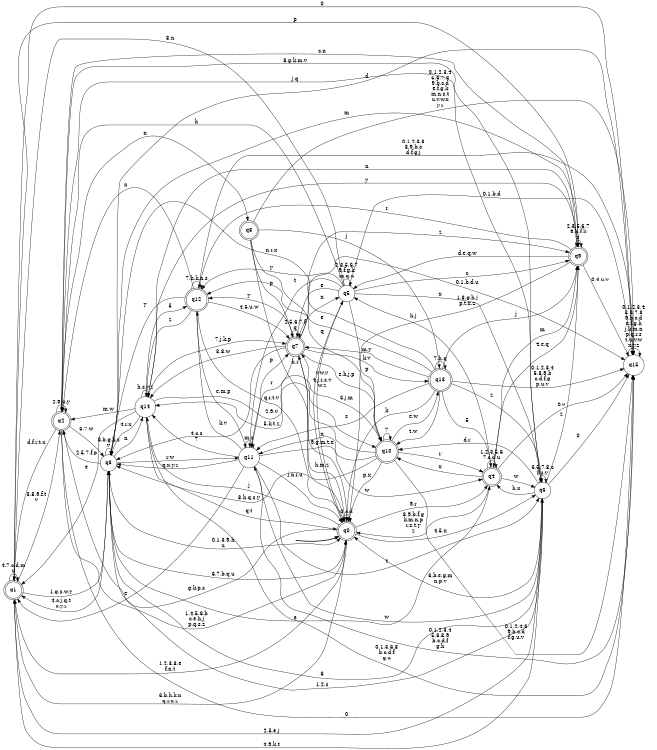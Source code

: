 digraph BlueStar {
__start0 [style = invis, shape = none, label = "", width = 0, height = 0];

rankdir=LR;
size="8,5";

s0 [style="rounded,filled", color="black", fillcolor="white" shape="doublecircle", label="q0"];
s1 [style="rounded,filled", color="black", fillcolor="white" shape="doublecircle", label="q1"];
s2 [style="rounded,filled", color="black", fillcolor="white" shape="doublecircle", label="q2"];
s3 [style="filled", color="black", fillcolor="white" shape="circle", label="q3"];
s4 [style="rounded,filled", color="black", fillcolor="white" shape="doublecircle", label="q4"];
s5 [style="filled", color="black", fillcolor="white" shape="circle", label="q5"];
s6 [style="filled", color="black", fillcolor="white" shape="circle", label="q6"];
s7 [style="rounded,filled", color="black", fillcolor="white" shape="doublecircle", label="q7"];
s8 [style="rounded,filled", color="black", fillcolor="white" shape="doublecircle", label="q8"];
s9 [style="rounded,filled", color="black", fillcolor="white" shape="doublecircle", label="q9"];
s10 [style="rounded,filled", color="black", fillcolor="white" shape="doublecircle", label="q10"];
s11 [style="filled", color="black", fillcolor="white" shape="circle", label="q11"];
s12 [style="rounded,filled", color="black", fillcolor="white" shape="doublecircle", label="q12"];
s13 [style="rounded,filled", color="black", fillcolor="white" shape="doublecircle", label="q13"];
s14 [style="filled", color="black", fillcolor="white" shape="circle", label="q14"];
s15 [style="filled", color="black", fillcolor="white" shape="circle", label="q15"];
subgraph cluster_main { 
	graph [pad=".75", ranksep="0.15", nodesep="0.15"];
	 style=invis; 
	__start0 -> s0 [penwidth=2];
}
s0 -> s0 [label="0,c,d"];
s0 -> s1 [label="1,2,3,8,e\nf,n,t"];
s0 -> s2 [label="g,k,p,s"];
s0 -> s3 [label="6,7,b,q,u"];
s0 -> s4 [label="9,r"];
s0 -> s5 [label="v,w,y"];
s0 -> s6 [label="4,5,x"];
s0 -> s7 [label="h,m,z"];
s0 -> s14 [label="j"];
s1 -> s0 [label="6,b,h,k,n\nq,r,x,z"];
s1 -> s1 [label="4,7,c,d,m\nu"];
s1 -> s2 [label="3,8,9,f,t\nv"];
s1 -> s3 [label="1,g,s,w,y"];
s1 -> s6 [label="2,5,e,j"];
s1 -> s9 [label="p"];
s1 -> s15 [label="0"];
s2 -> s0 [label="1,4,5,6,b\nc,e,h,j\np,q,s,z"];
s2 -> s1 [label="d,f,r,t,x"];
s2 -> s2 [label="2,9,u,y"];
s2 -> s3 [label="3,7,w"];
s2 -> s6 [label="8,g,k,m,v"];
s2 -> s8 [label="n"];
s2 -> s15 [label="0"];
s3 -> s0 [label="0,1,3,9,h\nu"];
s3 -> s1 [label="4,c,j,q,t\nx,y,z"];
s3 -> s2 [label="2,5,7,f,p"];
s3 -> s3 [label="8,b,g,k,s\nv"];
s3 -> s4 [label="e"];
s3 -> s6 [label="6"];
s3 -> s9 [label="m"];
s3 -> s11 [label="r,w"];
s3 -> s14 [label="n"];
s3 -> s15 [label="d"];
s4 -> s0 [label="8,9,b,f,g\nk,m,n,p\nr,s,t,y\nz"];
s4 -> s4 [label="1,2,3,5,6\n7,c,d,u"];
s4 -> s5 [label="h,j"];
s4 -> s6 [label="w"];
s4 -> s9 [label="4,e,q"];
s4 -> s10 [label="x"];
s4 -> s15 [label="0,v"];
s5 -> s0 [label="4,j,r,s,v\nw,z"];
s5 -> s1 [label="8,n"];
s5 -> s2 [label="h"];
s5 -> s5 [label="2,3,5,6,7\n9,f,g,k\nm,q,u"];
s5 -> s6 [label="x"];
s5 -> s7 [label="e"];
s5 -> s9 [label="c"];
s5 -> s10 [label="p"];
s5 -> s11 [label="t"];
s5 -> s12 [label="y"];
s5 -> s15 [label="0,1,b,d"];
s6 -> s0 [label="6,b,e,g,m\nn,p,v"];
s6 -> s1 [label="4,9,k,t"];
s6 -> s2 [label="j,q"];
s6 -> s3 [label="1,2,s"];
s6 -> s4 [label="h,x"];
s6 -> s6 [label="3,5,7,8,c\nf,u,y"];
s6 -> s9 [label="z"];
s6 -> s10 [label="d,r"];
s6 -> s11 [label="w"];
s6 -> s15 [label="0"];
s7 -> s0 [label="9,g,m,t,x"];
s7 -> s3 [label="4,c,s"];
s7 -> s5 [label="n"];
s7 -> s7 [label="2,5,6,7,f\nq"];
s7 -> s9 [label="z"];
s7 -> s10 [label="e,h,j,p"];
s7 -> s11 [label="r"];
s7 -> s12 [label="y"];
s7 -> s13 [label="k,v"];
s7 -> s14 [label="3,8,w"];
s7 -> s15 [label="0,1,b,d,u"];
s8 -> s0 [label="h,r"];
s8 -> s7 [label="p"];
s8 -> s10 [label="q"];
s8 -> s13 [label="j"];
s8 -> s15 [label="0,1,2,3,4\n5,6,7,8\n9,b,c,d\ne,f,g,k\nm,n,s,t\nu,v,w,x\ny,z"];
s9 -> s0 [label="1,8,g,h,j\np,t,x,z"];
s9 -> s2 [label="c,n"];
s9 -> s4 [label="m"];
s9 -> s5 [label="d,e,q,w"];
s9 -> s9 [label="2,3,5,6,7\n9,b,f,k\ns"];
s9 -> s12 [label="r"];
s9 -> s14 [label="y"];
s9 -> s15 [label="0,4,u,v"];
s10 -> s0 [label="p,x"];
s10 -> s3 [label="8,h,q,s,y"];
s10 -> s4 [label="r"];
s10 -> s7 [label="3,j,m"];
s10 -> s10 [label="7"];
s10 -> s11 [label="n"];
s10 -> s13 [label="e,w"];
s10 -> s14 [label="5,k,t,z"];
s10 -> s15 [label="0,1,2,4,6\n9,b,c,d\nf,g,u,v"];
s11 -> s0 [label="j,n,r,u"];
s11 -> s1 [label="e"];
s11 -> s3 [label="q,x,y,z"];
s11 -> s4 [label="w"];
s11 -> s6 [label="t"];
s11 -> s7 [label="p"];
s11 -> s11 [label="m,s"];
s11 -> s12 [label="k,v"];
s11 -> s14 [label="7"];
s11 -> s15 [label="0,1,2,3,4\n5,6,8,9\nb,c,d,f\ng,h"];
s12 -> s0 [label="q,r,t,v"];
s12 -> s2 [label="x"];
s12 -> s3 [label="y"];
s12 -> s7 [label="4,5,u,w"];
s12 -> s11 [label="e,m,p"];
s12 -> s12 [label="7,h,k,n,s"];
s12 -> s14 [label="z"];
s12 -> s15 [label="0,1,2,3,6\n8,9,b,c\nd,f,g,j"];
s13 -> s0 [label="k"];
s13 -> s3 [label="n,r,x"];
s13 -> s4 [label="5"];
s13 -> s6 [label="z"];
s13 -> s7 [label="m,y"];
s13 -> s9 [label="j"];
s13 -> s10 [label="t,w"];
s13 -> s11 [label="s"];
s13 -> s12 [label="e"];
s13 -> s13 [label="7,h,q"];
s13 -> s15 [label="0,1,2,3,4\n6,8,9,b\nc,d,f,g\np,u,v"];
s14 -> s0 [label="q,t"];
s14 -> s1 [label="e"];
s14 -> s2 [label="m,w"];
s14 -> s3 [label="4,r,x"];
s14 -> s7 [label="7,j,k,p"];
s14 -> s9 [label="n"];
s14 -> s10 [label="2,9,v"];
s14 -> s12 [label="5"];
s14 -> s14 [label="h,s,y,z"];
s14 -> s15 [label="0,1,3,6,8\nb,c,d,f\ng,u"];
s15 -> s15 [label="0,1,2,3,4\n5,6,7,8\n9,b,c,d\ne,f,g,h\nj,k,m,n\np,q,r,s\nt,u,v,w\nx,y,z"];

}